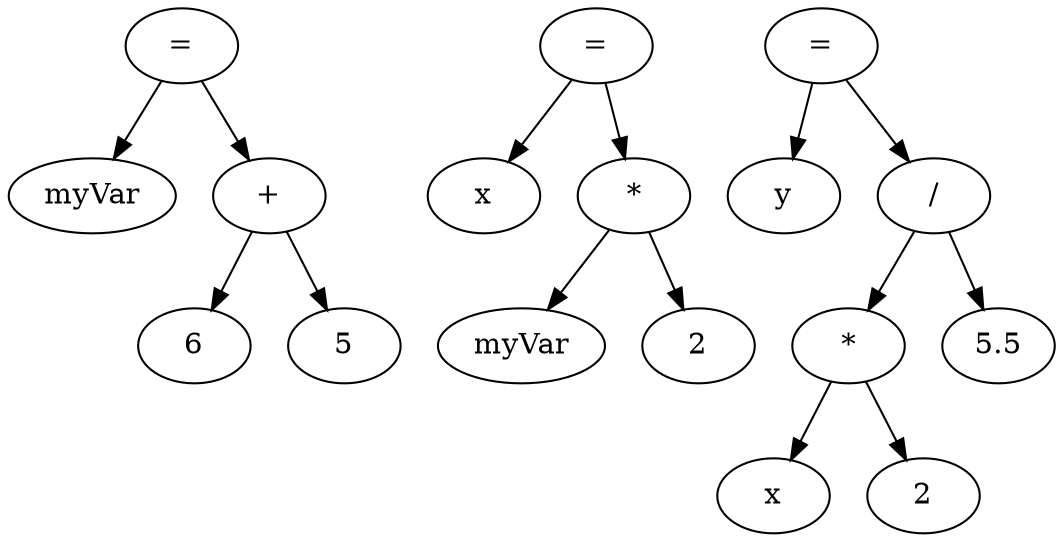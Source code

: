 digraph G {
EQUALS0 [ label="=" ];
EQUALS0 -> VARIABLE0L;
VARIABLE0L [ label="myVar" ];
EQUALS0 -> OPERATOR0R;
OPERATOR0R [ label="+" ];
OPERATOR0R -> NUMBER0RL;
NUMBER0RL [ label="6" ];
OPERATOR0R -> NUMBER0RR;
NUMBER0RR [ label="5" ];


EQUALS1 [ label="=" ];
EQUALS1 -> VARIABLE1L;
VARIABLE1L [ label="x" ];
EQUALS1 -> OPERATOR1R;
OPERATOR1R [ label="*" ];
OPERATOR1R -> VARIABLE1RL;
VARIABLE1RL [ label="myVar" ];
OPERATOR1R -> NUMBER1RR;
NUMBER1RR [ label="2" ];


EQUALS2 [ label="=" ];
EQUALS2 -> VARIABLE2L;
VARIABLE2L [ label="y" ];
EQUALS2 -> OPERATOR2R;
OPERATOR2R [ label="/" ];
OPERATOR2R -> OPERATOR2RL;
OPERATOR2RL [ label="*" ];
OPERATOR2RL -> VARIABLE2RLL;
VARIABLE2RLL [ label="x" ];
OPERATOR2RL -> NUMBER2RLR;
NUMBER2RLR [ label="2" ];
OPERATOR2R -> NUMBER2RR;
NUMBER2RR [ label="5.5" ];

}
